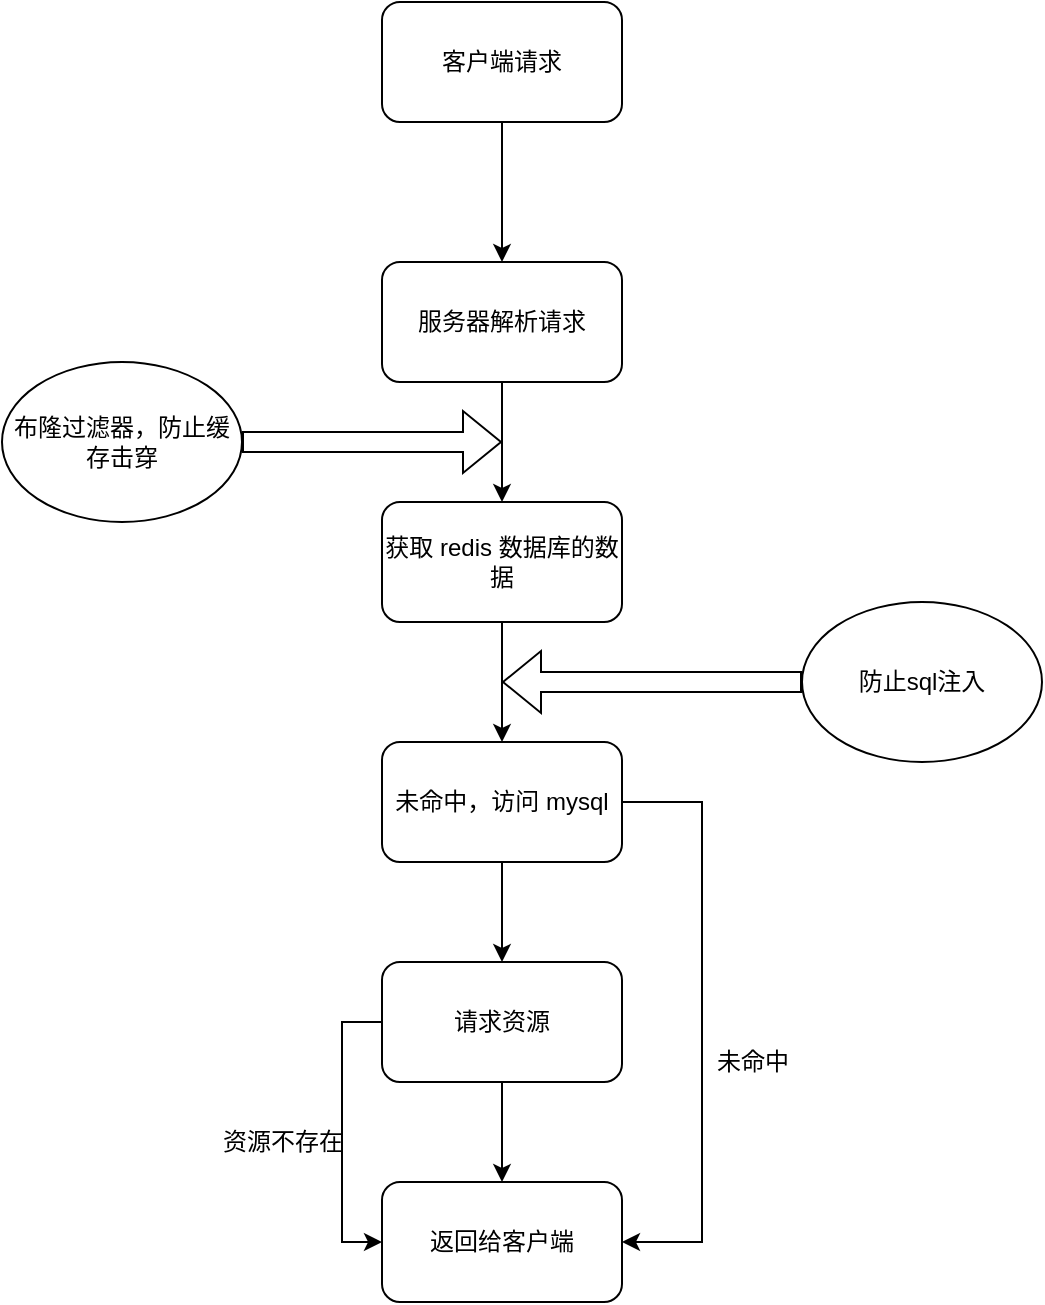 <mxfile version="16.0.0" type="device"><diagram id="WGZ4egL9yQVOFdrF2tey" name="第 1 页"><mxGraphModel dx="1422" dy="857" grid="1" gridSize="10" guides="1" tooltips="1" connect="1" arrows="1" fold="1" page="1" pageScale="1" pageWidth="1169" pageHeight="1654" math="0" shadow="0"><root><mxCell id="0"/><mxCell id="1" parent="0"/><mxCell id="QicIywk5hl85u7HGucn_-3" style="edgeStyle=orthogonalEdgeStyle;rounded=0;orthogonalLoop=1;jettySize=auto;html=1;" edge="1" parent="1" source="QicIywk5hl85u7HGucn_-1" target="QicIywk5hl85u7HGucn_-2"><mxGeometry relative="1" as="geometry"/></mxCell><mxCell id="QicIywk5hl85u7HGucn_-1" value="客户端请求" style="rounded=1;whiteSpace=wrap;html=1;" vertex="1" parent="1"><mxGeometry x="470" y="200" width="120" height="60" as="geometry"/></mxCell><mxCell id="QicIywk5hl85u7HGucn_-5" style="edgeStyle=orthogonalEdgeStyle;rounded=0;orthogonalLoop=1;jettySize=auto;html=1;" edge="1" parent="1" source="QicIywk5hl85u7HGucn_-2" target="QicIywk5hl85u7HGucn_-4"><mxGeometry relative="1" as="geometry"/></mxCell><mxCell id="QicIywk5hl85u7HGucn_-2" value="服务器解析请求" style="rounded=1;whiteSpace=wrap;html=1;" vertex="1" parent="1"><mxGeometry x="470" y="330" width="120" height="60" as="geometry"/></mxCell><mxCell id="QicIywk5hl85u7HGucn_-7" style="edgeStyle=orthogonalEdgeStyle;rounded=0;orthogonalLoop=1;jettySize=auto;html=1;" edge="1" parent="1" source="QicIywk5hl85u7HGucn_-4" target="QicIywk5hl85u7HGucn_-6"><mxGeometry relative="1" as="geometry"/></mxCell><mxCell id="QicIywk5hl85u7HGucn_-4" value="获取 redis 数据库的数据" style="rounded=1;whiteSpace=wrap;html=1;" vertex="1" parent="1"><mxGeometry x="470" y="450" width="120" height="60" as="geometry"/></mxCell><mxCell id="QicIywk5hl85u7HGucn_-9" style="edgeStyle=orthogonalEdgeStyle;rounded=0;orthogonalLoop=1;jettySize=auto;html=1;entryX=0.5;entryY=0;entryDx=0;entryDy=0;" edge="1" parent="1" source="QicIywk5hl85u7HGucn_-6" target="QicIywk5hl85u7HGucn_-8"><mxGeometry relative="1" as="geometry"/></mxCell><mxCell id="QicIywk5hl85u7HGucn_-10" style="edgeStyle=orthogonalEdgeStyle;rounded=0;orthogonalLoop=1;jettySize=auto;html=1;entryX=1;entryY=0.5;entryDx=0;entryDy=0;" edge="1" parent="1" source="QicIywk5hl85u7HGucn_-6" target="QicIywk5hl85u7HGucn_-12"><mxGeometry relative="1" as="geometry"><mxPoint x="730" y="380" as="targetPoint"/><Array as="points"><mxPoint x="630" y="600"/><mxPoint x="630" y="820"/></Array></mxGeometry></mxCell><mxCell id="QicIywk5hl85u7HGucn_-6" value="未命中，访问 mysql" style="rounded=1;whiteSpace=wrap;html=1;" vertex="1" parent="1"><mxGeometry x="470" y="570" width="120" height="60" as="geometry"/></mxCell><mxCell id="QicIywk5hl85u7HGucn_-13" style="edgeStyle=orthogonalEdgeStyle;rounded=0;orthogonalLoop=1;jettySize=auto;html=1;" edge="1" parent="1" source="QicIywk5hl85u7HGucn_-8" target="QicIywk5hl85u7HGucn_-12"><mxGeometry relative="1" as="geometry"/></mxCell><mxCell id="QicIywk5hl85u7HGucn_-14" style="edgeStyle=orthogonalEdgeStyle;rounded=0;orthogonalLoop=1;jettySize=auto;html=1;entryX=0;entryY=0.5;entryDx=0;entryDy=0;" edge="1" parent="1" source="QicIywk5hl85u7HGucn_-8" target="QicIywk5hl85u7HGucn_-12"><mxGeometry relative="1" as="geometry"><Array as="points"><mxPoint x="450" y="710"/><mxPoint x="450" y="820"/></Array></mxGeometry></mxCell><mxCell id="QicIywk5hl85u7HGucn_-8" value="请求资源" style="rounded=1;whiteSpace=wrap;html=1;" vertex="1" parent="1"><mxGeometry x="470" y="680" width="120" height="60" as="geometry"/></mxCell><mxCell id="QicIywk5hl85u7HGucn_-11" value="未命中" style="text;html=1;align=center;verticalAlign=middle;resizable=0;points=[];autosize=1;strokeColor=none;fillColor=none;" vertex="1" parent="1"><mxGeometry x="630" y="720" width="50" height="20" as="geometry"/></mxCell><mxCell id="QicIywk5hl85u7HGucn_-12" value="返回给客户端" style="rounded=1;whiteSpace=wrap;html=1;" vertex="1" parent="1"><mxGeometry x="470" y="790" width="120" height="60" as="geometry"/></mxCell><mxCell id="QicIywk5hl85u7HGucn_-15" value="资源不存在" style="text;html=1;align=center;verticalAlign=middle;resizable=0;points=[];autosize=1;strokeColor=none;fillColor=none;" vertex="1" parent="1"><mxGeometry x="380" y="760" width="80" height="20" as="geometry"/></mxCell><mxCell id="QicIywk5hl85u7HGucn_-16" value="" style="shape=flexArrow;endArrow=classic;html=1;rounded=0;" edge="1" parent="1"><mxGeometry width="50" height="50" relative="1" as="geometry"><mxPoint x="400" y="420" as="sourcePoint"/><mxPoint x="530" y="420" as="targetPoint"/></mxGeometry></mxCell><mxCell id="QicIywk5hl85u7HGucn_-17" value="布隆过滤器，防止缓存击穿" style="ellipse;whiteSpace=wrap;html=1;" vertex="1" parent="1"><mxGeometry x="280" y="380" width="120" height="80" as="geometry"/></mxCell><mxCell id="QicIywk5hl85u7HGucn_-18" value="防止sql注入" style="ellipse;whiteSpace=wrap;html=1;" vertex="1" parent="1"><mxGeometry x="680" y="500" width="120" height="80" as="geometry"/></mxCell><mxCell id="QicIywk5hl85u7HGucn_-19" value="" style="shape=flexArrow;endArrow=classic;html=1;rounded=0;exitX=0;exitY=0.5;exitDx=0;exitDy=0;" edge="1" parent="1" source="QicIywk5hl85u7HGucn_-18"><mxGeometry width="50" height="50" relative="1" as="geometry"><mxPoint x="690" y="550" as="sourcePoint"/><mxPoint x="530" y="540" as="targetPoint"/></mxGeometry></mxCell></root></mxGraphModel></diagram></mxfile>